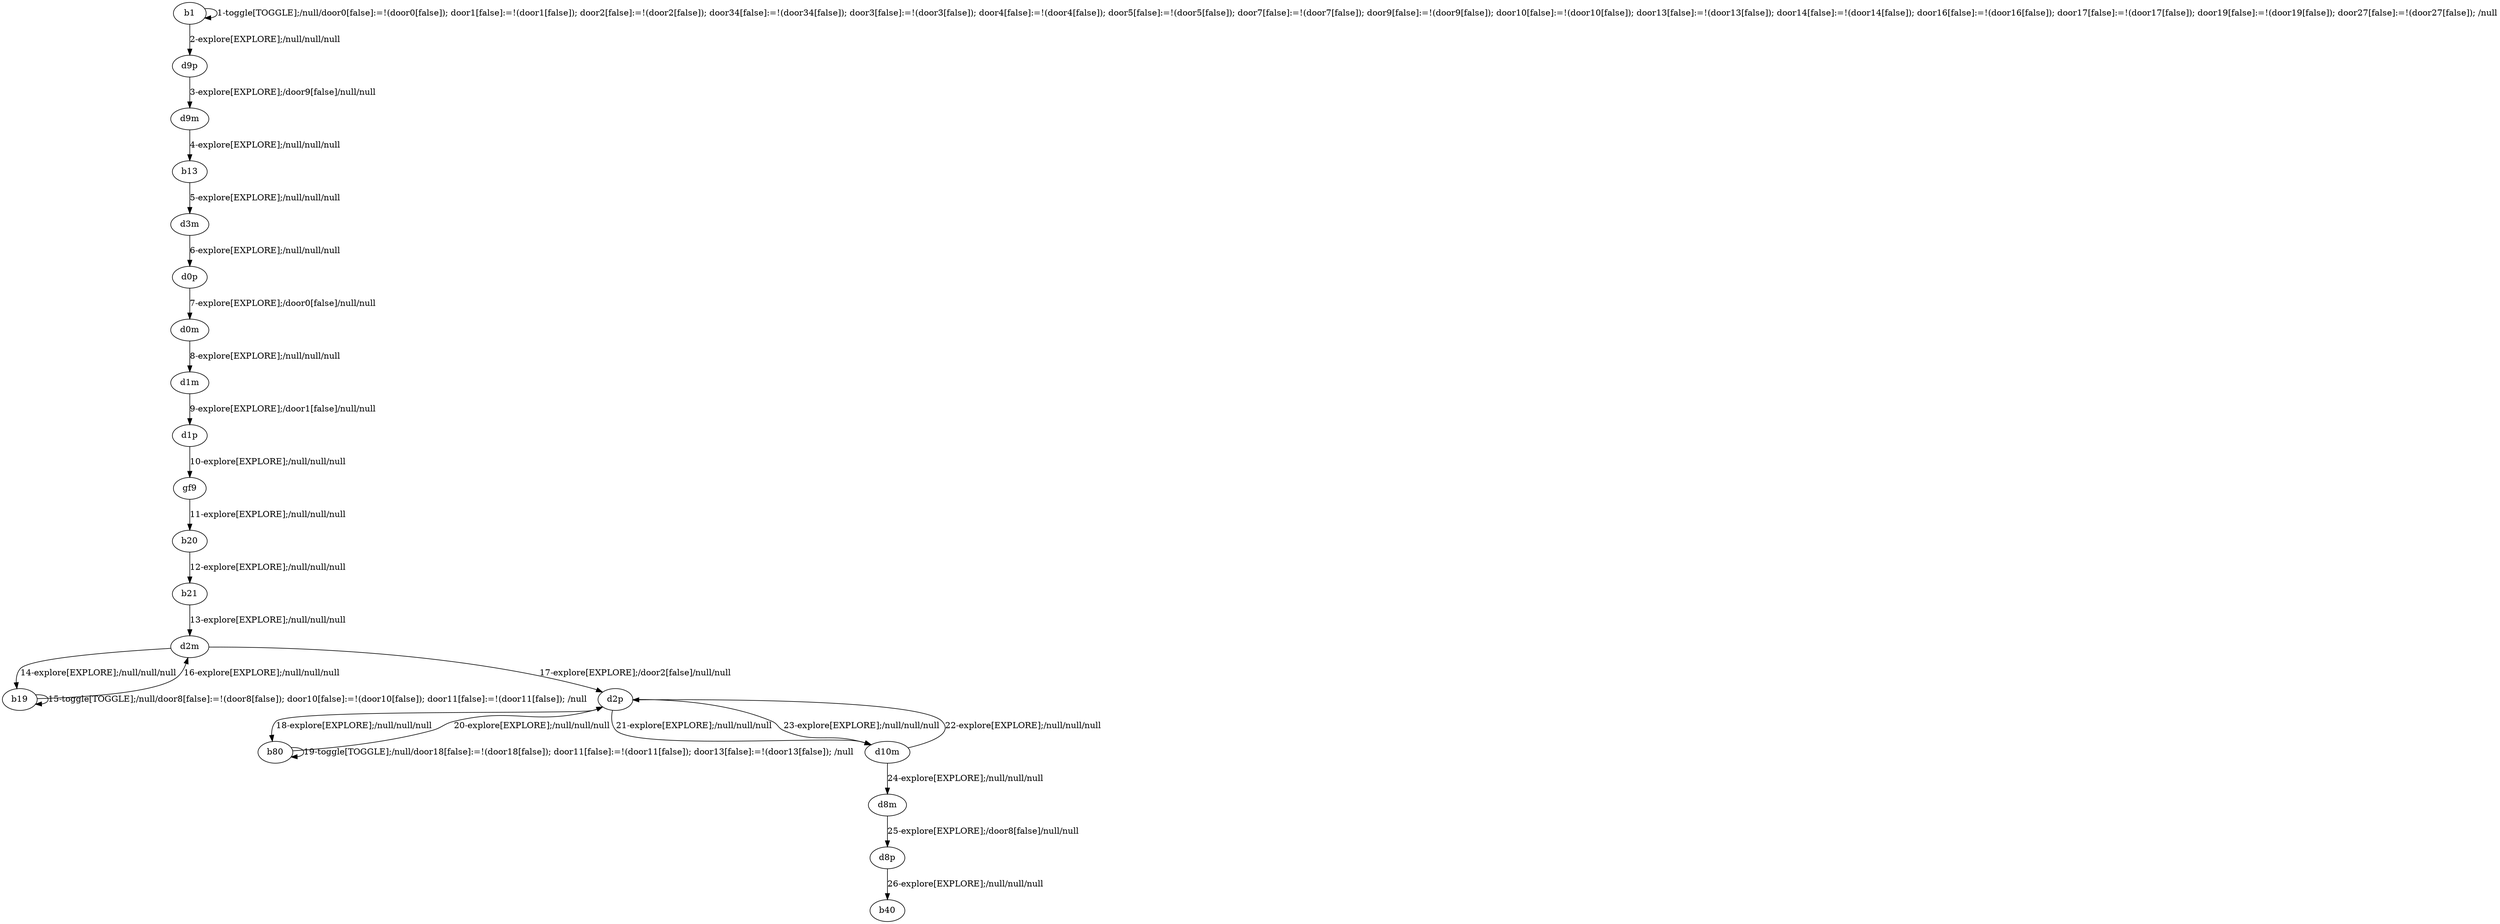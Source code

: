 # Total number of goals covered by this test: 1
# b21 --> d2m

digraph g {
"b1" -> "b1" [label = "1-toggle[TOGGLE];/null/door0[false]:=!(door0[false]); door1[false]:=!(door1[false]); door2[false]:=!(door2[false]); door34[false]:=!(door34[false]); door3[false]:=!(door3[false]); door4[false]:=!(door4[false]); door5[false]:=!(door5[false]); door7[false]:=!(door7[false]); door9[false]:=!(door9[false]); door10[false]:=!(door10[false]); door13[false]:=!(door13[false]); door14[false]:=!(door14[false]); door16[false]:=!(door16[false]); door17[false]:=!(door17[false]); door19[false]:=!(door19[false]); door27[false]:=!(door27[false]); /null"];
"b1" -> "d9p" [label = "2-explore[EXPLORE];/null/null/null"];
"d9p" -> "d9m" [label = "3-explore[EXPLORE];/door9[false]/null/null"];
"d9m" -> "b13" [label = "4-explore[EXPLORE];/null/null/null"];
"b13" -> "d3m" [label = "5-explore[EXPLORE];/null/null/null"];
"d3m" -> "d0p" [label = "6-explore[EXPLORE];/null/null/null"];
"d0p" -> "d0m" [label = "7-explore[EXPLORE];/door0[false]/null/null"];
"d0m" -> "d1m" [label = "8-explore[EXPLORE];/null/null/null"];
"d1m" -> "d1p" [label = "9-explore[EXPLORE];/door1[false]/null/null"];
"d1p" -> "gf9" [label = "10-explore[EXPLORE];/null/null/null"];
"gf9" -> "b20" [label = "11-explore[EXPLORE];/null/null/null"];
"b20" -> "b21" [label = "12-explore[EXPLORE];/null/null/null"];
"b21" -> "d2m" [label = "13-explore[EXPLORE];/null/null/null"];
"d2m" -> "b19" [label = "14-explore[EXPLORE];/null/null/null"];
"b19" -> "b19" [label = "15-toggle[TOGGLE];/null/door8[false]:=!(door8[false]); door10[false]:=!(door10[false]); door11[false]:=!(door11[false]); /null"];
"b19" -> "d2m" [label = "16-explore[EXPLORE];/null/null/null"];
"d2m" -> "d2p" [label = "17-explore[EXPLORE];/door2[false]/null/null"];
"d2p" -> "b80" [label = "18-explore[EXPLORE];/null/null/null"];
"b80" -> "b80" [label = "19-toggle[TOGGLE];/null/door18[false]:=!(door18[false]); door11[false]:=!(door11[false]); door13[false]:=!(door13[false]); /null"];
"b80" -> "d2p" [label = "20-explore[EXPLORE];/null/null/null"];
"d2p" -> "d10m" [label = "21-explore[EXPLORE];/null/null/null"];
"d10m" -> "d2p" [label = "22-explore[EXPLORE];/null/null/null"];
"d2p" -> "d10m" [label = "23-explore[EXPLORE];/null/null/null"];
"d10m" -> "d8m" [label = "24-explore[EXPLORE];/null/null/null"];
"d8m" -> "d8p" [label = "25-explore[EXPLORE];/door8[false]/null/null"];
"d8p" -> "b40" [label = "26-explore[EXPLORE];/null/null/null"];
}